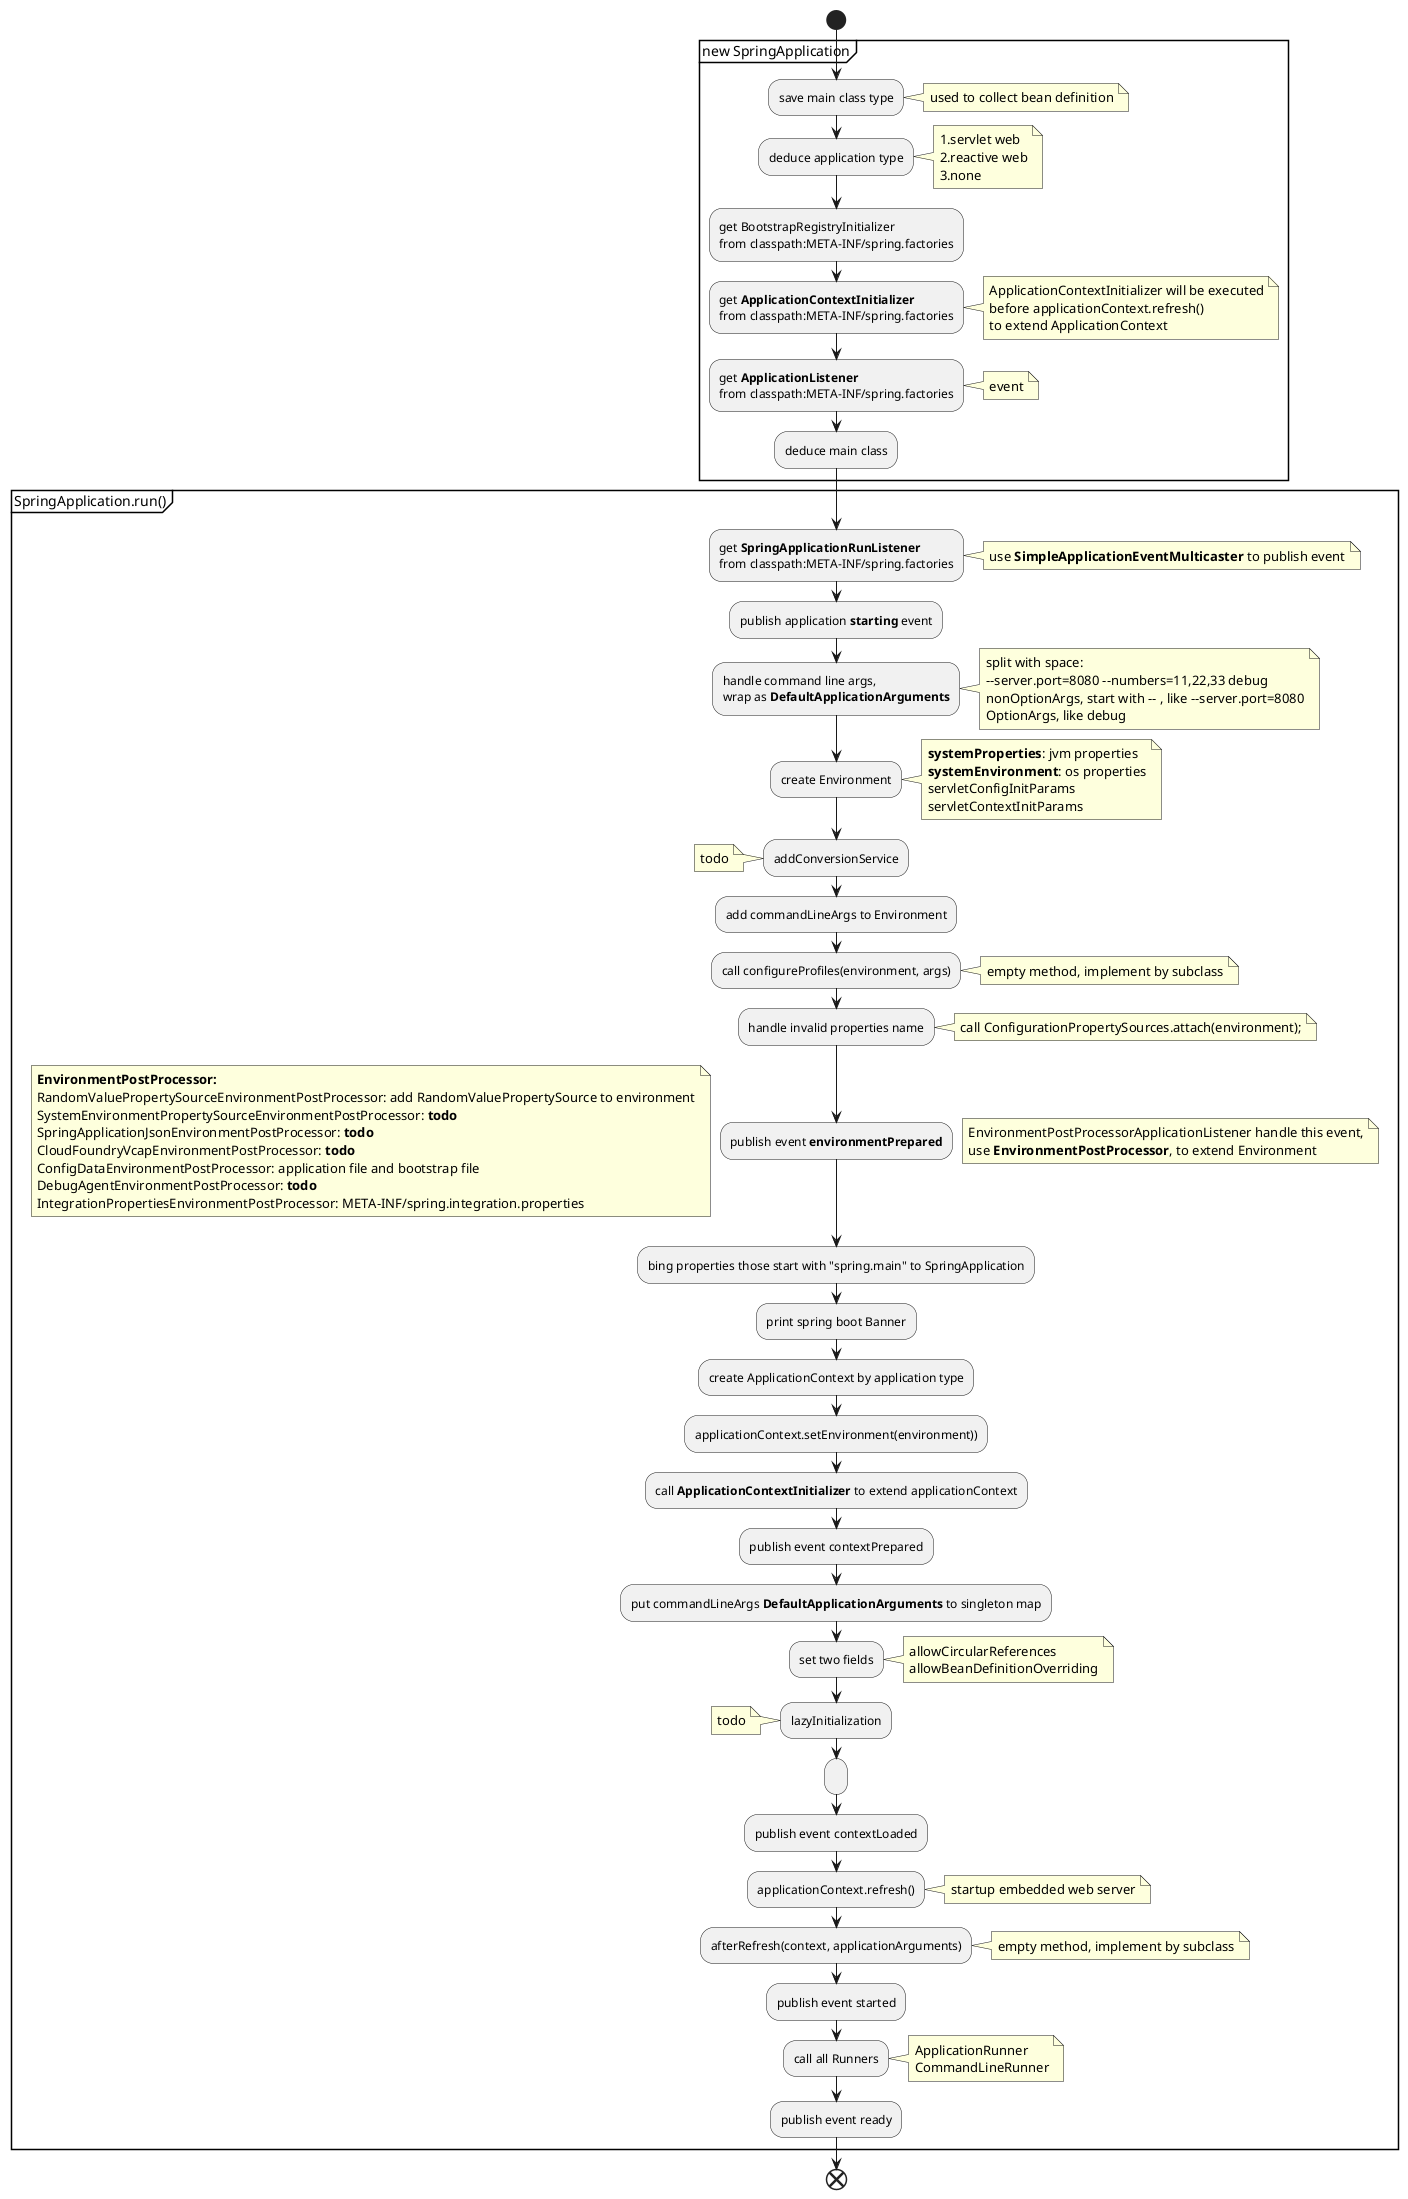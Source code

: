 @startuml
'https://plantuml.com/sequence-diagram


start

group new SpringApplication

:save main class type;
note right
used to collect bean definition
endnote

:deduce application type;
note right
1.servlet web
2.reactive web
3.none
endnote

:get BootstrapRegistryInitializer
from classpath:META-INF/spring.factories;

:get **ApplicationContextInitializer**
from classpath:META-INF/spring.factories;
note right
ApplicationContextInitializer will be executed
before applicationContext.refresh()
to extend ApplicationContext
endnote

:get **ApplicationListener**
from classpath:META-INF/spring.factories;
note right
event
endnote

:deduce main class;

end group

group SpringApplication.run()

:get **SpringApplicationRunListener**
from classpath:META-INF/spring.factories;
note right
use **SimpleApplicationEventMulticaster** to publish event
endnote

:publish application **starting** event;

:handle command line args,
wrap as **DefaultApplicationArguments**;
note right
split with space:
~--server.port=8080 --numbers=11,22,33 debug
nonOptionArgs, start with ~-- , like --server.port=8080
OptionArgs, like debug
endnote

:create Environment;
note right
**systemProperties**: jvm properties
**systemEnvironment**: os properties
servletConfigInitParams
servletContextInitParams
endnote

:addConversionService;
note left
todo
endnote

:add commandLineArgs to Environment;

:call configureProfiles(environment, args);
note right
empty method, implement by subclass
endnote

:handle invalid properties name;
note right
call ConfigurationPropertySources.attach(environment);
endnote

:publish event **environmentPrepared**;
note right
EnvironmentPostProcessorApplicationListener handle this event,
use **EnvironmentPostProcessor**, to extend Environment
endnote

note left
**EnvironmentPostProcessor:**
RandomValuePropertySourceEnvironmentPostProcessor: add RandomValuePropertySource to environment
SystemEnvironmentPropertySourceEnvironmentPostProcessor: **todo**
SpringApplicationJsonEnvironmentPostProcessor: **todo**
CloudFoundryVcapEnvironmentPostProcessor: **todo**
ConfigDataEnvironmentPostProcessor: application file and bootstrap file
DebugAgentEnvironmentPostProcessor: **todo**
IntegrationPropertiesEnvironmentPostProcessor: META-INF/spring.integration.properties
endnote

:bing properties those start with "spring.main" to SpringApplication;

:print spring boot Banner;

:create ApplicationContext by application type;

:applicationContext.setEnvironment(environment));

:call **ApplicationContextInitializer** to extend applicationContext;

:publish event contextPrepared;

:put commandLineArgs **DefaultApplicationArguments** to singleton map;

:set two fields;
note right
allowCircularReferences
allowBeanDefinitionOverriding
endnote

:lazyInitialization;
note left
todo
endnote

:;

:publish event contextLoaded;

:applicationContext.refresh();
note right
startup embedded web server
endnote

:afterRefresh(context, applicationArguments);
note right
empty method, implement by subclass
endnote

:publish event started;

:call all Runners;
note right
ApplicationRunner
CommandLineRunner
endnote

:publish event ready;
end group


end


@enduml